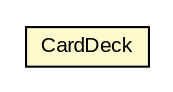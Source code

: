 #!/usr/local/bin/dot
#
# Class diagram 
# Generated by UMLGraph version R5_6 (http://www.umlgraph.org/)
#

digraph G {
	edge [fontname="arial",fontsize=10,labelfontname="arial",labelfontsize=10];
	node [fontname="arial",fontsize=10,shape=plaintext];
	nodesep=0.25;
	ranksep=0.5;
	// org.thoughtworks.game.vo.CardDeck
	c11198 [label=<<table title="org.thoughtworks.game.vo.CardDeck" border="0" cellborder="1" cellspacing="0" cellpadding="2" port="p" bgcolor="lemonChiffon" href="./CardDeck.html">
		<tr><td><table border="0" cellspacing="0" cellpadding="1">
<tr><td align="center" balign="center"> CardDeck </td></tr>
		</table></td></tr>
		</table>>, URL="./CardDeck.html", fontname="arial", fontcolor="black", fontsize=10.0];
}

